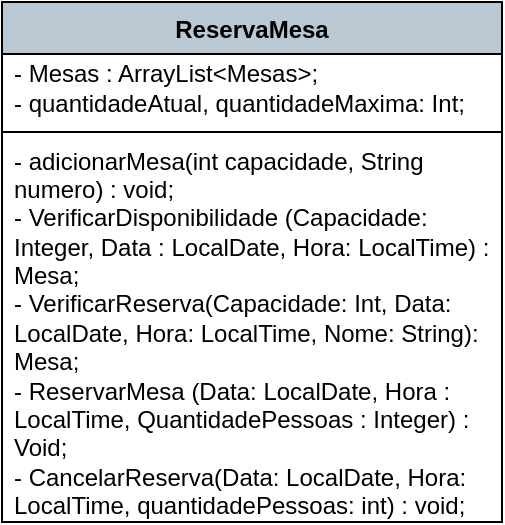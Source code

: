 <mxfile version="24.9.1">
  <diagram name="Página-1" id="PwgWQPj2GMBvV9HLz7if">
    <mxGraphModel dx="2021" dy="1913" grid="1" gridSize="10" guides="1" tooltips="1" connect="1" arrows="1" fold="1" page="1" pageScale="1" pageWidth="827" pageHeight="1169" math="0" shadow="0">
      <root>
        <mxCell id="0" />
        <mxCell id="1" parent="0" />
        <mxCell id="GgWYSHET458Jb5jJNCwM-1" value="ReservaMesa" style="swimlane;fontStyle=1;align=center;verticalAlign=top;childLayout=stackLayout;horizontal=1;startSize=26;horizontalStack=0;resizeParent=1;resizeParentMax=0;resizeLast=0;collapsible=1;marginBottom=0;whiteSpace=wrap;html=1;fillColor=#BAC8D3;" vertex="1" parent="1">
          <mxGeometry x="-500" y="-550" width="250" height="260" as="geometry" />
        </mxCell>
        <mxCell id="GgWYSHET458Jb5jJNCwM-2" value="- Mesas : ArrayList&amp;lt;Mesas&amp;gt;;&lt;div&gt;- quantidadeAtual, quantidadeMaxima: Int;&lt;/div&gt;" style="text;strokeColor=none;fillColor=none;align=left;verticalAlign=middle;spacingLeft=4;spacingRight=4;overflow=hidden;rotatable=0;points=[[0,0.5],[1,0.5]];portConstraint=eastwest;whiteSpace=wrap;html=1;spacing=2;" vertex="1" parent="GgWYSHET458Jb5jJNCwM-1">
          <mxGeometry y="26" width="250" height="34" as="geometry" />
        </mxCell>
        <mxCell id="GgWYSHET458Jb5jJNCwM-3" value="" style="line;strokeWidth=1;fillColor=none;align=left;verticalAlign=middle;spacingTop=-1;spacingLeft=3;spacingRight=3;rotatable=0;labelPosition=right;points=[];portConstraint=eastwest;strokeColor=inherit;" vertex="1" parent="GgWYSHET458Jb5jJNCwM-1">
          <mxGeometry y="60" width="250" height="10" as="geometry" />
        </mxCell>
        <mxCell id="GgWYSHET458Jb5jJNCwM-4" value="&lt;div&gt;- adicionarMesa(int capacidade, String numero) : void;&lt;/div&gt;- VerificarDisponibilidade (Capacidade: Integer, Data : LocalDate, Hora: LocalTime) : Mesa;&lt;div&gt;- VerificarReserva(Capacidade: Int, Data: LocalDate, Hora: LocalTime, Nome: String): Mesa;&amp;nbsp;&lt;div&gt;- ReservarMesa (Data: LocalDate, Hora : LocalTime, QuantidadePessoas : Integer) : Void;&lt;/div&gt;&lt;div&gt;- CancelarReserva(Data: LocalDate, Hora: LocalTime, quantidadePessoas: int) : void;&lt;/div&gt;&lt;/div&gt;" style="text;strokeColor=none;fillColor=none;align=left;verticalAlign=middle;spacingLeft=4;spacingRight=4;overflow=hidden;rotatable=0;points=[[0,0.5],[1,0.5]];portConstraint=eastwest;whiteSpace=wrap;html=1;" vertex="1" parent="GgWYSHET458Jb5jJNCwM-1">
          <mxGeometry y="70" width="250" height="190" as="geometry" />
        </mxCell>
      </root>
    </mxGraphModel>
  </diagram>
</mxfile>
